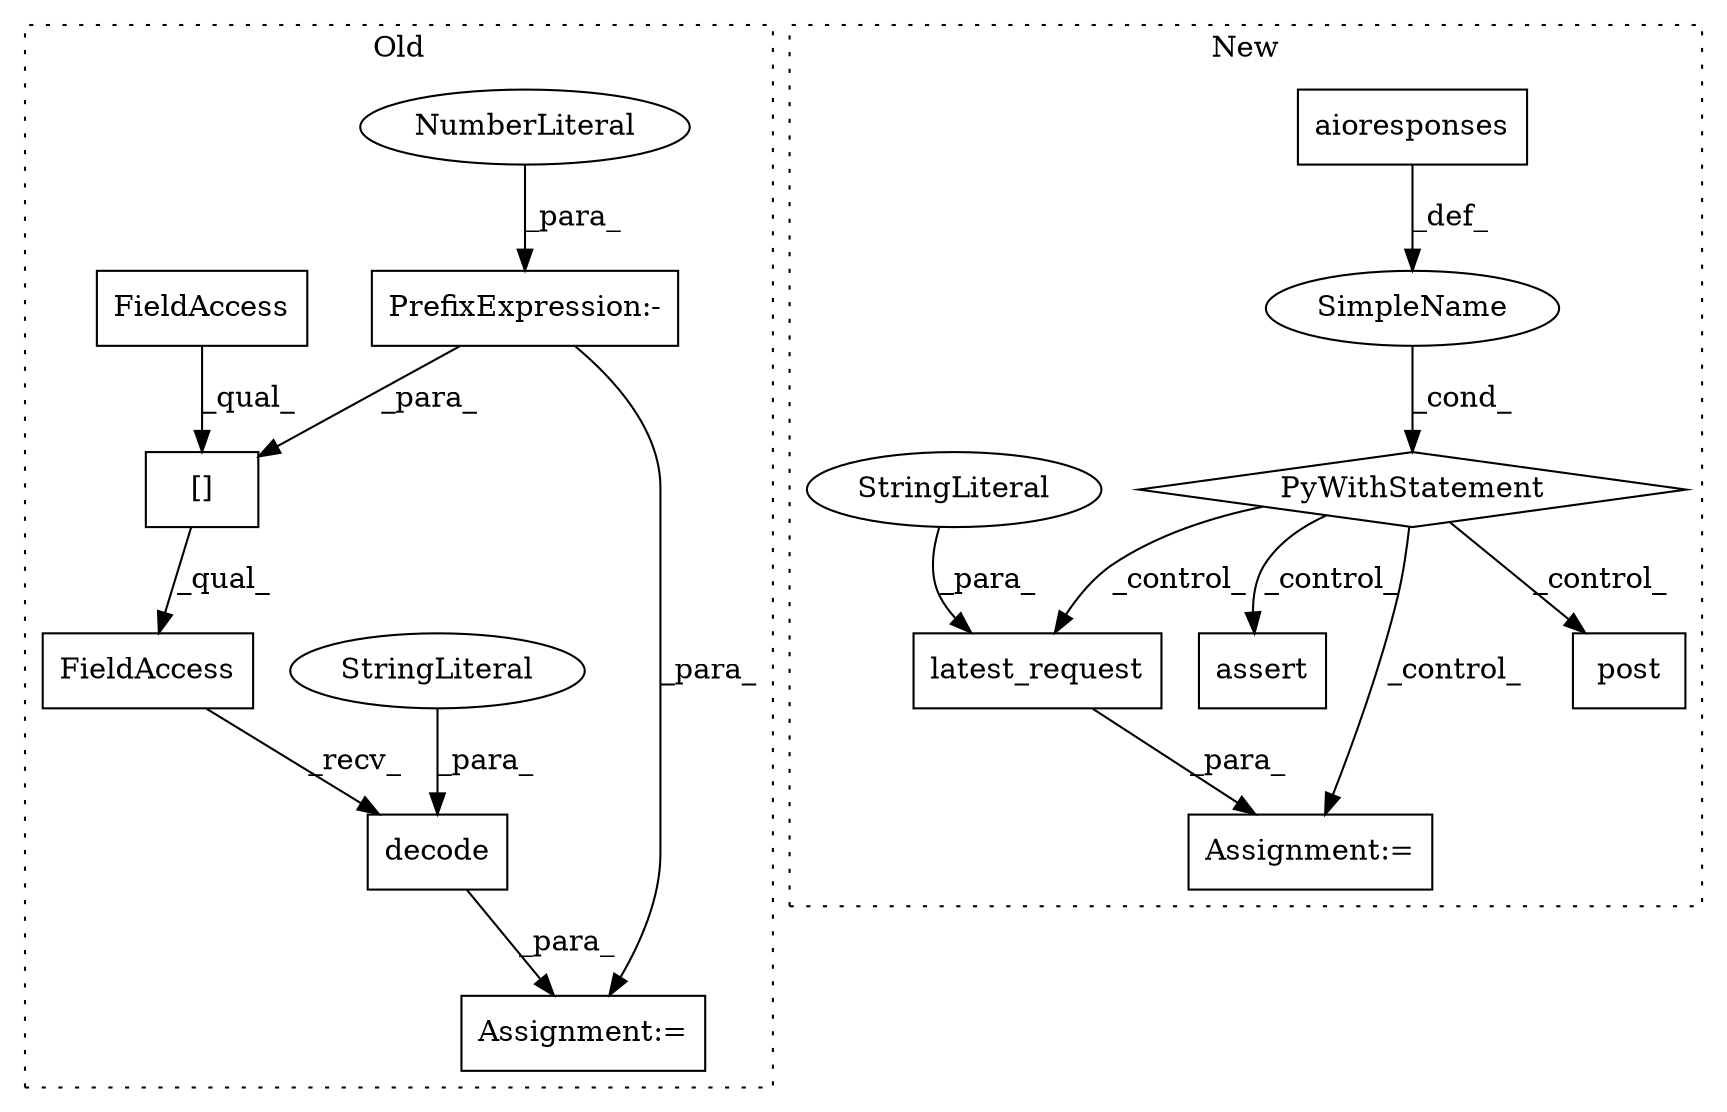 digraph G {
subgraph cluster0 {
1 [label="decode" a="32" s="6062,6076" l="7,1" shape="box"];
6 [label="StringLiteral" a="45" s="6069" l="7" shape="ellipse"];
7 [label="PrefixExpression:-" a="38" s="6053" l="1" shape="box"];
8 [label="[]" a="2" s="6027,6055" l="26,1" shape="box"];
9 [label="NumberLiteral" a="34" s="6054" l="1" shape="ellipse"];
12 [label="FieldAccess" a="22" s="6027" l="25" shape="box"];
13 [label="FieldAccess" a="22" s="6027" l="34" shape="box"];
14 [label="Assignment:=" a="7" s="6026" l="1" shape="box"];
label = "Old";
style="dotted";
}
subgraph cluster1 {
2 [label="latest_request" a="32" s="6055,6122" l="15,1" shape="box"];
3 [label="SimpleName" a="42" s="" l="" shape="ellipse"];
4 [label="PyWithStatement" a="104" s="5822,5846" l="10,2" shape="diamond"];
5 [label="aioresponses" a="32" s="5832" l="14" shape="box"];
10 [label="StringLiteral" a="45" s="6077" l="6" shape="ellipse"];
11 [label="assert" a="6" s="6131" l="7" shape="box"];
15 [label="Assignment:=" a="7" s="6054" l="1" shape="box"];
16 [label="post" a="32" s="5881,5933" l="5,1" shape="box"];
label = "New";
style="dotted";
}
1 -> 14 [label="_para_"];
2 -> 15 [label="_para_"];
3 -> 4 [label="_cond_"];
4 -> 2 [label="_control_"];
4 -> 15 [label="_control_"];
4 -> 11 [label="_control_"];
4 -> 16 [label="_control_"];
5 -> 3 [label="_def_"];
6 -> 1 [label="_para_"];
7 -> 8 [label="_para_"];
7 -> 14 [label="_para_"];
8 -> 13 [label="_qual_"];
9 -> 7 [label="_para_"];
10 -> 2 [label="_para_"];
12 -> 8 [label="_qual_"];
13 -> 1 [label="_recv_"];
}